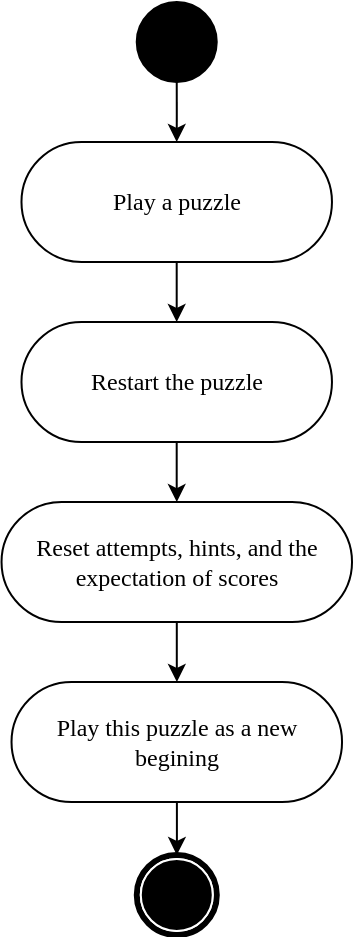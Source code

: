 <mxfile version="23.1.2" type="github">
  <diagram name="第 1 页" id="gCn5y6iDQdJzFsjdhJAQ">
    <mxGraphModel dx="988" dy="3021" grid="1" gridSize="10" guides="1" tooltips="1" connect="1" arrows="1" fold="1" page="1" pageScale="1" pageWidth="291" pageHeight="413" math="0" shadow="0">
      <root>
        <mxCell id="0" />
        <mxCell id="1" parent="0" />
        <mxCell id="vtA-RNlgkXTQP00N-WAl-3" value="" style="edgeStyle=orthogonalEdgeStyle;rounded=0;orthogonalLoop=1;jettySize=auto;html=1;entryX=0.5;entryY=0;entryDx=0;entryDy=0;" parent="1" source="vtA-RNlgkXTQP00N-WAl-4" target="vtA-RNlgkXTQP00N-WAl-7" edge="1">
          <mxGeometry relative="1" as="geometry">
            <mxPoint x="342.25" y="-1930" as="targetPoint" />
          </mxGeometry>
        </mxCell>
        <mxCell id="vtA-RNlgkXTQP00N-WAl-4" value="" style="ellipse;whiteSpace=wrap;html=1;rounded=0;shadow=0;comic=0;labelBackgroundColor=none;strokeWidth=1;fillColor=#000000;fontFamily=Verdana;fontSize=12;align=center;" parent="1" vertex="1">
          <mxGeometry x="342.37" y="-2180" width="40" height="40" as="geometry" />
        </mxCell>
        <mxCell id="vtA-RNlgkXTQP00N-WAl-5" value="" style="shape=mxgraph.bpmn.shape;html=1;verticalLabelPosition=bottom;labelBackgroundColor=#ffffff;verticalAlign=top;perimeter=ellipsePerimeter;outline=end;symbol=terminate;rounded=0;shadow=0;comic=0;strokeWidth=1;fontFamily=Verdana;fontSize=12;align=center;" parent="1" vertex="1">
          <mxGeometry x="342.39" y="-1753.5" width="40" height="40" as="geometry" />
        </mxCell>
        <mxCell id="vtA-RNlgkXTQP00N-WAl-6" value="" style="edgeStyle=orthogonalEdgeStyle;rounded=0;orthogonalLoop=1;jettySize=auto;html=1;" parent="1" source="vtA-RNlgkXTQP00N-WAl-7" target="vtA-RNlgkXTQP00N-WAl-14" edge="1">
          <mxGeometry relative="1" as="geometry" />
        </mxCell>
        <mxCell id="vtA-RNlgkXTQP00N-WAl-7" value="Play a puzzle" style="rounded=1;whiteSpace=wrap;html=1;shadow=0;comic=0;labelBackgroundColor=none;strokeWidth=1;fontFamily=Verdana;fontSize=12;align=center;arcSize=50;" parent="1" vertex="1">
          <mxGeometry x="284.74" y="-2110" width="155.25" height="60" as="geometry" />
        </mxCell>
        <mxCell id="vtA-RNlgkXTQP00N-WAl-13" value="" style="edgeStyle=orthogonalEdgeStyle;rounded=0;orthogonalLoop=1;jettySize=auto;html=1;" parent="1" source="vtA-RNlgkXTQP00N-WAl-14" edge="1">
          <mxGeometry relative="1" as="geometry">
            <mxPoint x="362.4" y="-1929.98" as="targetPoint" />
          </mxGeometry>
        </mxCell>
        <mxCell id="vtA-RNlgkXTQP00N-WAl-14" value="Restart the puzzle" style="rounded=1;whiteSpace=wrap;html=1;shadow=0;comic=0;labelBackgroundColor=none;strokeWidth=1;fontFamily=Verdana;fontSize=12;align=center;arcSize=50;" parent="1" vertex="1">
          <mxGeometry x="284.74" y="-2020" width="155.25" height="60" as="geometry" />
        </mxCell>
        <mxCell id="vtA-RNlgkXTQP00N-WAl-18" value="" style="edgeStyle=orthogonalEdgeStyle;rounded=0;orthogonalLoop=1;jettySize=auto;html=1;" parent="1" source="vtA-RNlgkXTQP00N-WAl-15" target="vtA-RNlgkXTQP00N-WAl-16" edge="1">
          <mxGeometry relative="1" as="geometry" />
        </mxCell>
        <mxCell id="vtA-RNlgkXTQP00N-WAl-15" value="Reset attempts, hints, and the expectation of scores" style="rounded=1;whiteSpace=wrap;html=1;shadow=0;comic=0;labelBackgroundColor=none;strokeWidth=1;fontFamily=Verdana;fontSize=12;align=center;arcSize=50;" parent="1" vertex="1">
          <mxGeometry x="274.77" y="-1930" width="175.24" height="60" as="geometry" />
        </mxCell>
        <mxCell id="vtA-RNlgkXTQP00N-WAl-17" value="" style="edgeStyle=orthogonalEdgeStyle;rounded=0;orthogonalLoop=1;jettySize=auto;html=1;" parent="1" source="vtA-RNlgkXTQP00N-WAl-16" target="vtA-RNlgkXTQP00N-WAl-5" edge="1">
          <mxGeometry relative="1" as="geometry" />
        </mxCell>
        <mxCell id="vtA-RNlgkXTQP00N-WAl-16" value="Play this puzzle as a new begining" style="rounded=1;whiteSpace=wrap;html=1;shadow=0;comic=0;labelBackgroundColor=none;strokeWidth=1;fontFamily=Verdana;fontSize=12;align=center;arcSize=50;" parent="1" vertex="1">
          <mxGeometry x="279.76" y="-1840" width="165.26" height="60" as="geometry" />
        </mxCell>
      </root>
    </mxGraphModel>
  </diagram>
</mxfile>
